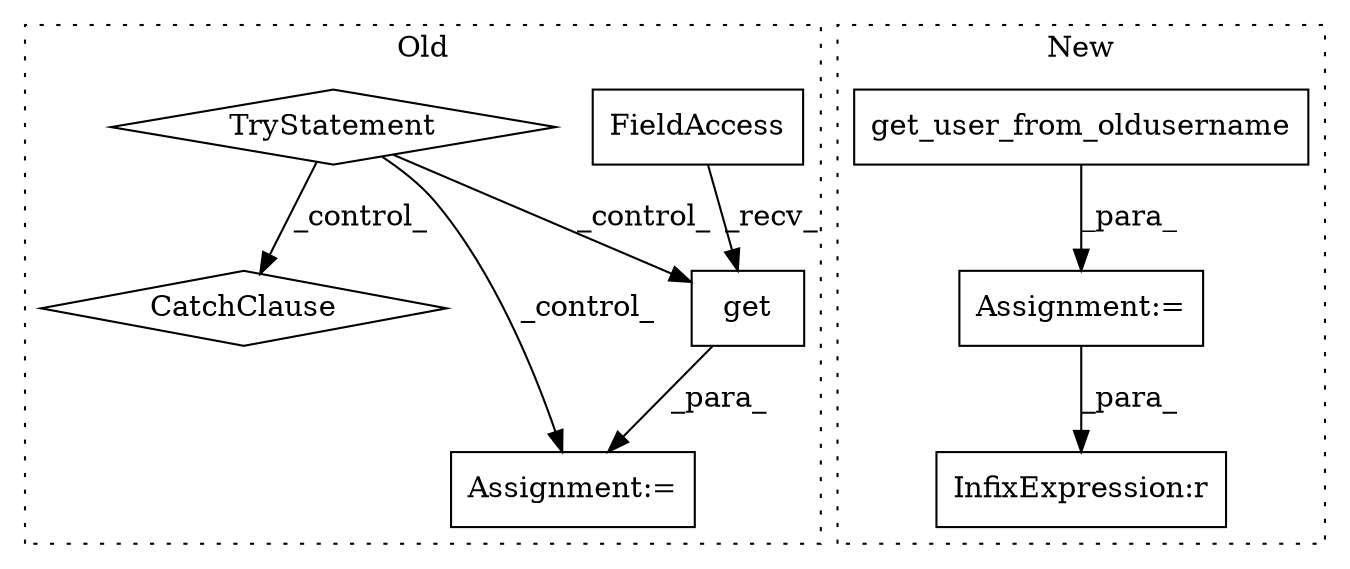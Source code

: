 digraph G {
subgraph cluster0 {
1 [label="get" a="32" s="39910,39922" l="4,1" shape="box"];
4 [label="FieldAccess" a="22" s="39890" l="19" shape="box"];
5 [label="TryStatement" a="54" s="39735" l="4" shape="diamond"];
6 [label="CatchClause" a="12" s="40038,40087" l="13,2" shape="diamond"];
8 [label="Assignment:=" a="7" s="39889" l="1" shape="box"];
label = "Old";
style="dotted";
}
subgraph cluster1 {
2 [label="get_user_from_oldusername" a="32" s="39572,39606" l="26,1" shape="box"];
3 [label="InfixExpression:r" a="27" s="39621" l="4" shape="box"];
7 [label="Assignment:=" a="7" s="39571" l="1" shape="box"];
label = "New";
style="dotted";
}
1 -> 8 [label="_para_"];
2 -> 7 [label="_para_"];
4 -> 1 [label="_recv_"];
5 -> 6 [label="_control_"];
5 -> 8 [label="_control_"];
5 -> 1 [label="_control_"];
7 -> 3 [label="_para_"];
}